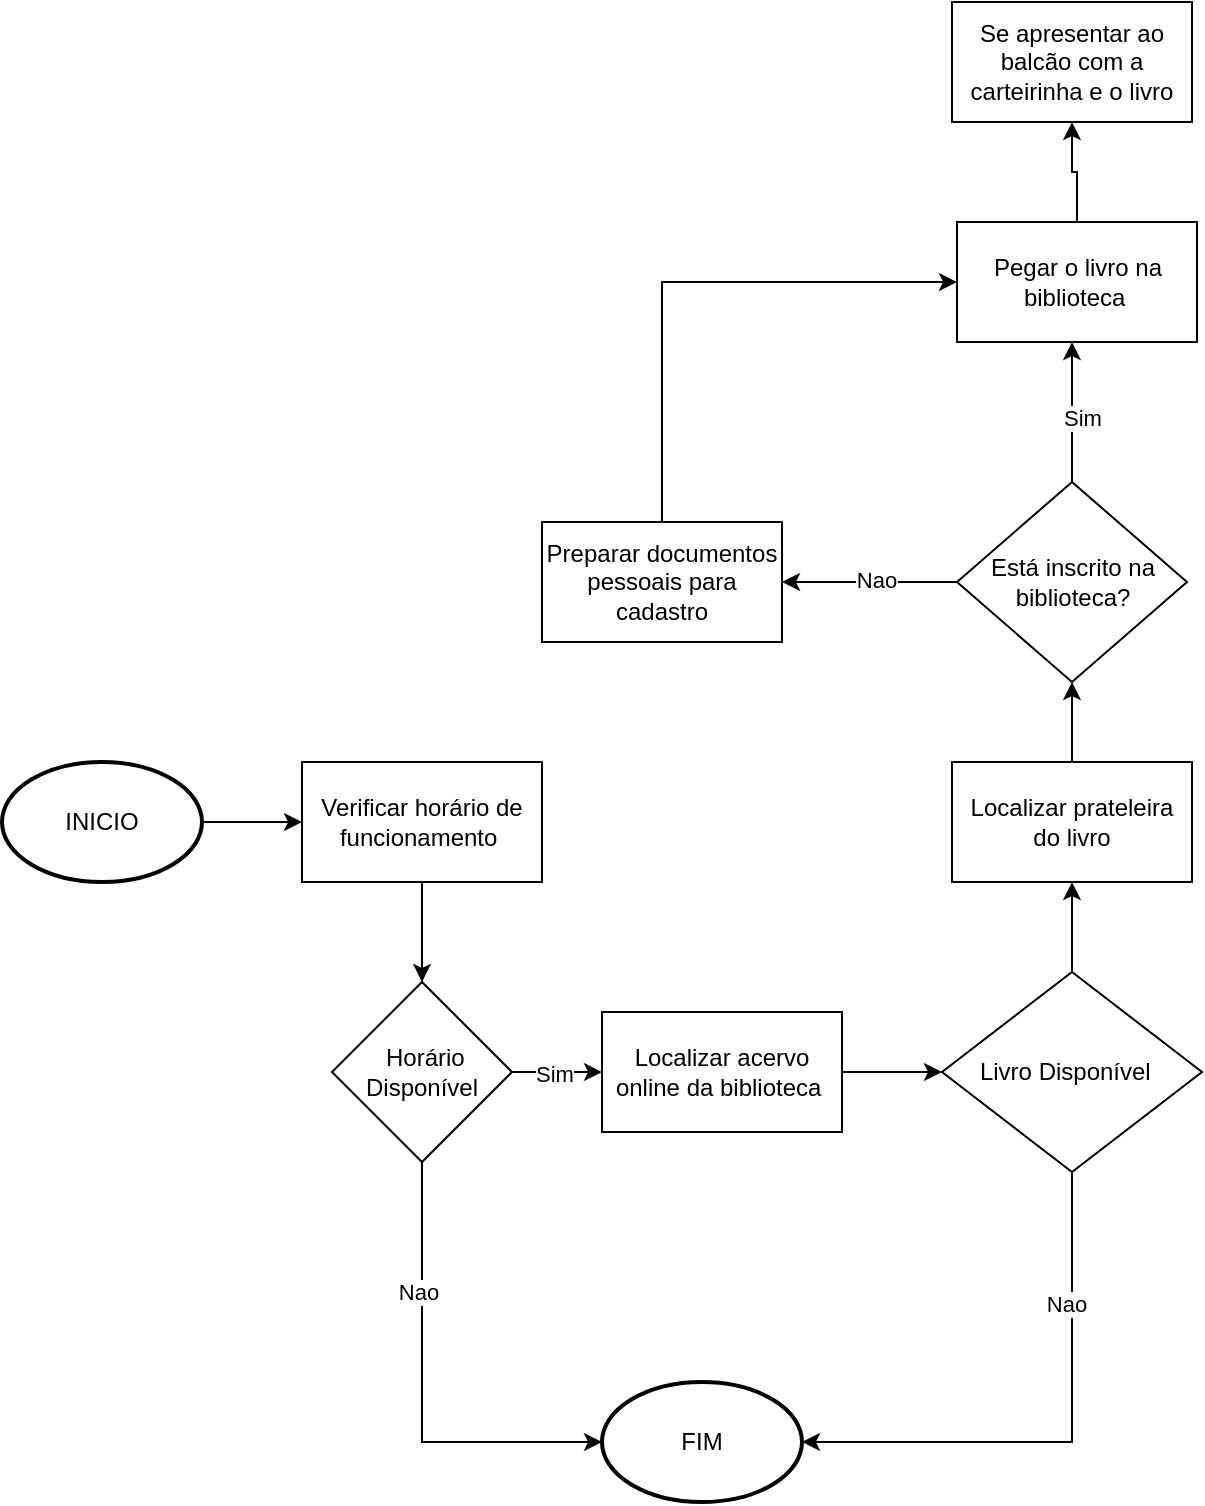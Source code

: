 <mxfile version="28.1.0">
  <diagram name="Página-1" id="2OvhBWqQFfTCUT101Jvx">
    <mxGraphModel dx="1426" dy="1946" grid="1" gridSize="10" guides="1" tooltips="1" connect="1" arrows="1" fold="1" page="1" pageScale="1" pageWidth="827" pageHeight="1169" math="0" shadow="0">
      <root>
        <mxCell id="0" />
        <mxCell id="1" parent="0" />
        <mxCell id="G6RRtLxQ0GhBOxDFwJa--3" style="edgeStyle=orthogonalEdgeStyle;rounded=0;orthogonalLoop=1;jettySize=auto;html=1;exitX=1;exitY=0.5;exitDx=0;exitDy=0;" edge="1" parent="1">
          <mxGeometry relative="1" as="geometry">
            <mxPoint x="240" y="320" as="targetPoint" />
            <mxPoint x="190" y="320" as="sourcePoint" />
          </mxGeometry>
        </mxCell>
        <mxCell id="G6RRtLxQ0GhBOxDFwJa--5" style="edgeStyle=orthogonalEdgeStyle;rounded=0;orthogonalLoop=1;jettySize=auto;html=1;exitX=0.5;exitY=1;exitDx=0;exitDy=0;" edge="1" parent="1" source="G6RRtLxQ0GhBOxDFwJa--4">
          <mxGeometry relative="1" as="geometry">
            <mxPoint x="300" y="400" as="targetPoint" />
          </mxGeometry>
        </mxCell>
        <mxCell id="G6RRtLxQ0GhBOxDFwJa--4" value="Verificar horário de funcionamento&amp;nbsp;" style="rounded=0;whiteSpace=wrap;html=1;" vertex="1" parent="1">
          <mxGeometry x="240" y="290" width="120" height="60" as="geometry" />
        </mxCell>
        <mxCell id="G6RRtLxQ0GhBOxDFwJa--7" value="INICIO" style="strokeWidth=2;html=1;shape=mxgraph.flowchart.start_1;whiteSpace=wrap;" vertex="1" parent="1">
          <mxGeometry x="90" y="290" width="100" height="60" as="geometry" />
        </mxCell>
        <mxCell id="G6RRtLxQ0GhBOxDFwJa--14" style="edgeStyle=orthogonalEdgeStyle;rounded=0;orthogonalLoop=1;jettySize=auto;html=1;exitX=1;exitY=0.5;exitDx=0;exitDy=0;" edge="1" parent="1" source="G6RRtLxQ0GhBOxDFwJa--13">
          <mxGeometry relative="1" as="geometry">
            <mxPoint x="390" y="445" as="targetPoint" />
          </mxGeometry>
        </mxCell>
        <mxCell id="G6RRtLxQ0GhBOxDFwJa--15" value="Sim" style="edgeLabel;html=1;align=center;verticalAlign=middle;resizable=0;points=[];" vertex="1" connectable="0" parent="G6RRtLxQ0GhBOxDFwJa--14">
          <mxGeometry x="-0.077" y="-1" relative="1" as="geometry">
            <mxPoint as="offset" />
          </mxGeometry>
        </mxCell>
        <mxCell id="G6RRtLxQ0GhBOxDFwJa--13" value="&amp;nbsp;Horário Disponível" style="rhombus;whiteSpace=wrap;html=1;" vertex="1" parent="1">
          <mxGeometry x="255" y="400" width="90" height="90" as="geometry" />
        </mxCell>
        <mxCell id="G6RRtLxQ0GhBOxDFwJa--31" style="edgeStyle=orthogonalEdgeStyle;rounded=0;orthogonalLoop=1;jettySize=auto;html=1;exitX=1;exitY=0.5;exitDx=0;exitDy=0;entryX=0;entryY=0.5;entryDx=0;entryDy=0;" edge="1" parent="1" source="G6RRtLxQ0GhBOxDFwJa--16" target="G6RRtLxQ0GhBOxDFwJa--17">
          <mxGeometry relative="1" as="geometry" />
        </mxCell>
        <mxCell id="G6RRtLxQ0GhBOxDFwJa--16" value="Localizar acervo online da biblioteca&amp;nbsp;" style="rounded=0;whiteSpace=wrap;html=1;" vertex="1" parent="1">
          <mxGeometry x="390" y="415" width="120" height="60" as="geometry" />
        </mxCell>
        <mxCell id="G6RRtLxQ0GhBOxDFwJa--32" style="edgeStyle=orthogonalEdgeStyle;rounded=0;orthogonalLoop=1;jettySize=auto;html=1;exitX=0.5;exitY=0;exitDx=0;exitDy=0;" edge="1" parent="1" source="G6RRtLxQ0GhBOxDFwJa--17" target="G6RRtLxQ0GhBOxDFwJa--33">
          <mxGeometry relative="1" as="geometry">
            <mxPoint x="625" y="360" as="targetPoint" />
          </mxGeometry>
        </mxCell>
        <mxCell id="G6RRtLxQ0GhBOxDFwJa--17" value="Livro Disponível&amp;nbsp;&amp;nbsp;" style="rhombus;whiteSpace=wrap;html=1;" vertex="1" parent="1">
          <mxGeometry x="560" y="395" width="130" height="100" as="geometry" />
        </mxCell>
        <mxCell id="G6RRtLxQ0GhBOxDFwJa--41" style="edgeStyle=orthogonalEdgeStyle;rounded=0;orthogonalLoop=1;jettySize=auto;html=1;exitX=0.5;exitY=0;exitDx=0;exitDy=0;entryX=0.5;entryY=1;entryDx=0;entryDy=0;" edge="1" parent="1" source="G6RRtLxQ0GhBOxDFwJa--33" target="G6RRtLxQ0GhBOxDFwJa--39">
          <mxGeometry relative="1" as="geometry" />
        </mxCell>
        <mxCell id="G6RRtLxQ0GhBOxDFwJa--33" value="Localizar prateleira do livro" style="rounded=0;whiteSpace=wrap;html=1;" vertex="1" parent="1">
          <mxGeometry x="565" y="290" width="120" height="60" as="geometry" />
        </mxCell>
        <mxCell id="G6RRtLxQ0GhBOxDFwJa--34" value="FIM" style="strokeWidth=2;html=1;shape=mxgraph.flowchart.start_1;whiteSpace=wrap;" vertex="1" parent="1">
          <mxGeometry x="390" y="600" width="100" height="60" as="geometry" />
        </mxCell>
        <mxCell id="G6RRtLxQ0GhBOxDFwJa--35" style="edgeStyle=orthogonalEdgeStyle;rounded=0;orthogonalLoop=1;jettySize=auto;html=1;exitX=0.5;exitY=1;exitDx=0;exitDy=0;entryX=0;entryY=0.5;entryDx=0;entryDy=0;entryPerimeter=0;" edge="1" parent="1" source="G6RRtLxQ0GhBOxDFwJa--13" target="G6RRtLxQ0GhBOxDFwJa--34">
          <mxGeometry relative="1" as="geometry" />
        </mxCell>
        <mxCell id="G6RRtLxQ0GhBOxDFwJa--36" value="Nao" style="edgeLabel;html=1;align=center;verticalAlign=middle;resizable=0;points=[];" vertex="1" connectable="0" parent="G6RRtLxQ0GhBOxDFwJa--35">
          <mxGeometry x="-0.435" y="-2" relative="1" as="geometry">
            <mxPoint as="offset" />
          </mxGeometry>
        </mxCell>
        <mxCell id="G6RRtLxQ0GhBOxDFwJa--37" style="edgeStyle=orthogonalEdgeStyle;rounded=0;orthogonalLoop=1;jettySize=auto;html=1;exitX=0.5;exitY=1;exitDx=0;exitDy=0;entryX=1;entryY=0.5;entryDx=0;entryDy=0;entryPerimeter=0;" edge="1" parent="1" source="G6RRtLxQ0GhBOxDFwJa--17" target="G6RRtLxQ0GhBOxDFwJa--34">
          <mxGeometry relative="1" as="geometry" />
        </mxCell>
        <mxCell id="G6RRtLxQ0GhBOxDFwJa--38" value="Nao" style="edgeLabel;html=1;align=center;verticalAlign=middle;resizable=0;points=[];" vertex="1" connectable="0" parent="G6RRtLxQ0GhBOxDFwJa--37">
          <mxGeometry x="-0.511" y="-3" relative="1" as="geometry">
            <mxPoint as="offset" />
          </mxGeometry>
        </mxCell>
        <mxCell id="G6RRtLxQ0GhBOxDFwJa--42" style="edgeStyle=orthogonalEdgeStyle;rounded=0;orthogonalLoop=1;jettySize=auto;html=1;exitX=0;exitY=0.5;exitDx=0;exitDy=0;" edge="1" parent="1" source="G6RRtLxQ0GhBOxDFwJa--39">
          <mxGeometry relative="1" as="geometry">
            <mxPoint x="480" y="200" as="targetPoint" />
          </mxGeometry>
        </mxCell>
        <mxCell id="G6RRtLxQ0GhBOxDFwJa--43" value="Nao" style="edgeLabel;html=1;align=center;verticalAlign=middle;resizable=0;points=[];" vertex="1" connectable="0" parent="G6RRtLxQ0GhBOxDFwJa--42">
          <mxGeometry x="-0.057" y="-1" relative="1" as="geometry">
            <mxPoint x="1" as="offset" />
          </mxGeometry>
        </mxCell>
        <mxCell id="G6RRtLxQ0GhBOxDFwJa--45" style="edgeStyle=orthogonalEdgeStyle;rounded=0;orthogonalLoop=1;jettySize=auto;html=1;exitX=0.5;exitY=0;exitDx=0;exitDy=0;" edge="1" parent="1" source="G6RRtLxQ0GhBOxDFwJa--39">
          <mxGeometry relative="1" as="geometry">
            <mxPoint x="625" y="80" as="targetPoint" />
          </mxGeometry>
        </mxCell>
        <mxCell id="G6RRtLxQ0GhBOxDFwJa--46" value="Sim" style="edgeLabel;html=1;align=center;verticalAlign=middle;resizable=0;points=[];" vertex="1" connectable="0" parent="G6RRtLxQ0GhBOxDFwJa--45">
          <mxGeometry x="-0.092" y="-5" relative="1" as="geometry">
            <mxPoint as="offset" />
          </mxGeometry>
        </mxCell>
        <mxCell id="G6RRtLxQ0GhBOxDFwJa--39" value="Está inscrito na biblioteca?" style="rhombus;whiteSpace=wrap;html=1;" vertex="1" parent="1">
          <mxGeometry x="567.5" y="150" width="115" height="100" as="geometry" />
        </mxCell>
        <mxCell id="G6RRtLxQ0GhBOxDFwJa--48" style="edgeStyle=orthogonalEdgeStyle;rounded=0;orthogonalLoop=1;jettySize=auto;html=1;exitX=0.5;exitY=0;exitDx=0;exitDy=0;entryX=0;entryY=0.5;entryDx=0;entryDy=0;" edge="1" parent="1" source="G6RRtLxQ0GhBOxDFwJa--44" target="G6RRtLxQ0GhBOxDFwJa--47">
          <mxGeometry relative="1" as="geometry" />
        </mxCell>
        <mxCell id="G6RRtLxQ0GhBOxDFwJa--44" value="Preparar documentos pessoais para cadastro" style="rounded=0;whiteSpace=wrap;html=1;" vertex="1" parent="1">
          <mxGeometry x="360" y="170" width="120" height="60" as="geometry" />
        </mxCell>
        <mxCell id="G6RRtLxQ0GhBOxDFwJa--53" style="edgeStyle=orthogonalEdgeStyle;rounded=0;orthogonalLoop=1;jettySize=auto;html=1;exitX=0.5;exitY=0;exitDx=0;exitDy=0;entryX=0.5;entryY=1;entryDx=0;entryDy=0;" edge="1" parent="1" source="G6RRtLxQ0GhBOxDFwJa--47" target="G6RRtLxQ0GhBOxDFwJa--50">
          <mxGeometry relative="1" as="geometry" />
        </mxCell>
        <mxCell id="G6RRtLxQ0GhBOxDFwJa--47" value="Pegar o livro na biblioteca&amp;nbsp;" style="rounded=0;whiteSpace=wrap;html=1;" vertex="1" parent="1">
          <mxGeometry x="567.5" y="20" width="120" height="60" as="geometry" />
        </mxCell>
        <mxCell id="G6RRtLxQ0GhBOxDFwJa--50" value="Se apresentar ao balcão com a carteirinha e o livro" style="rounded=0;whiteSpace=wrap;html=1;" vertex="1" parent="1">
          <mxGeometry x="565" y="-90" width="120" height="60" as="geometry" />
        </mxCell>
      </root>
    </mxGraphModel>
  </diagram>
</mxfile>
